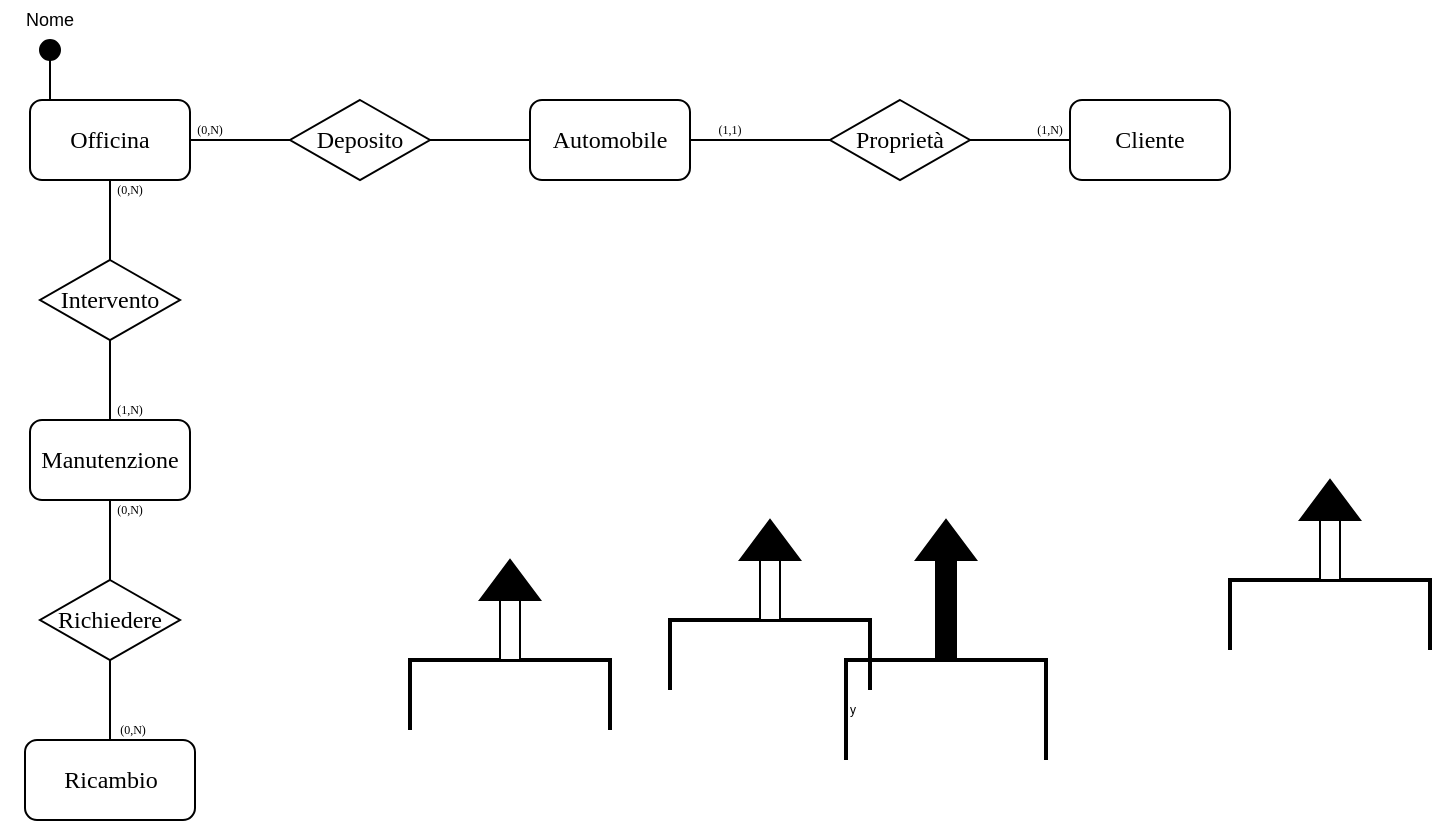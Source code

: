 <mxfile version="15.9.6" type="github">
  <diagram id="G7yL5y1kFzoK16CmTrRU" name="Page-1">
    <mxGraphModel dx="494" dy="265" grid="1" gridSize="10" guides="1" tooltips="1" connect="1" arrows="1" fold="1" page="1" pageScale="1" pageWidth="1169" pageHeight="827" math="0" shadow="0">
      <root>
        <mxCell id="0" />
        <mxCell id="1" parent="0" />
        <mxCell id="RjjjfV0tOFdyP_v_dHcj-1" value="Officina" style="rounded=1;whiteSpace=wrap;html=1;strokeColor=#000000;fillColor=#FFFFFF;gradientColor=none;fontFamily=Comic Sans MS;fontSize=12;" vertex="1" parent="1">
          <mxGeometry x="160" y="200" width="80" height="40" as="geometry" />
        </mxCell>
        <mxCell id="RjjjfV0tOFdyP_v_dHcj-2" value="Automobile" style="rounded=1;whiteSpace=wrap;html=1;strokeColor=#000000;fillColor=#FFFFFF;gradientColor=none;fontFamily=Comic Sans MS;" vertex="1" parent="1">
          <mxGeometry x="410" y="200" width="80" height="40" as="geometry" />
        </mxCell>
        <mxCell id="RjjjfV0tOFdyP_v_dHcj-3" value="Cliente" style="rounded=1;whiteSpace=wrap;html=1;strokeColor=#000000;fillColor=#FFFFFF;gradientColor=none;fontFamily=Comic Sans MS;" vertex="1" parent="1">
          <mxGeometry x="680" y="200" width="80" height="40" as="geometry" />
        </mxCell>
        <mxCell id="RjjjfV0tOFdyP_v_dHcj-5" value="Manutenzione" style="rounded=1;whiteSpace=wrap;html=1;strokeColor=#000000;fillColor=#FFFFFF;gradientColor=none;fontFamily=Comic Sans MS;" vertex="1" parent="1">
          <mxGeometry x="160" y="360" width="80" height="40" as="geometry" />
        </mxCell>
        <mxCell id="RjjjfV0tOFdyP_v_dHcj-6" value="Ricambio" style="rounded=1;whiteSpace=wrap;html=1;strokeColor=#000000;fillColor=#FFFFFF;gradientColor=none;fontFamily=Comic Sans MS;" vertex="1" parent="1">
          <mxGeometry x="157.5" y="520" width="85" height="40" as="geometry" />
        </mxCell>
        <mxCell id="RjjjfV0tOFdyP_v_dHcj-8" value="Intervento" style="rhombus;whiteSpace=wrap;html=1;fontFamily=Comic Sans MS;strokeColor=#000000;fillColor=#FFFFFF;gradientColor=none;" vertex="1" parent="1">
          <mxGeometry x="165" y="280" width="70" height="40" as="geometry" />
        </mxCell>
        <mxCell id="RjjjfV0tOFdyP_v_dHcj-9" value="Richiedere" style="rhombus;whiteSpace=wrap;html=1;fontFamily=Comic Sans MS;strokeColor=#000000;fillColor=#FFFFFF;gradientColor=none;" vertex="1" parent="1">
          <mxGeometry x="165" y="440" width="70" height="40" as="geometry" />
        </mxCell>
        <mxCell id="RjjjfV0tOFdyP_v_dHcj-10" value="Deposito" style="rhombus;whiteSpace=wrap;html=1;fontFamily=Comic Sans MS;strokeColor=#000000;fillColor=#FFFFFF;gradientColor=none;" vertex="1" parent="1">
          <mxGeometry x="290" y="200" width="70" height="40" as="geometry" />
        </mxCell>
        <mxCell id="RjjjfV0tOFdyP_v_dHcj-13" value="Proprietà" style="rhombus;whiteSpace=wrap;html=1;fontFamily=Comic Sans MS;strokeColor=#000000;fillColor=#FFFFFF;gradientColor=none;" vertex="1" parent="1">
          <mxGeometry x="560" y="200" width="70" height="40" as="geometry" />
        </mxCell>
        <mxCell id="RjjjfV0tOFdyP_v_dHcj-14" value="" style="endArrow=none;html=1;rounded=0;shadow=0;sketch=0;startSize=6;endSize=6;targetPerimeterSpacing=0;jumpStyle=none;jumpSize=6;entryX=0.5;entryY=1;entryDx=0;entryDy=0;exitX=0.5;exitY=0;exitDx=0;exitDy=0;" edge="1" parent="1" source="RjjjfV0tOFdyP_v_dHcj-8" target="RjjjfV0tOFdyP_v_dHcj-1">
          <mxGeometry width="50" height="50" relative="1" as="geometry">
            <mxPoint x="260" y="310" as="sourcePoint" />
            <mxPoint x="280" y="260" as="targetPoint" />
          </mxGeometry>
        </mxCell>
        <mxCell id="RjjjfV0tOFdyP_v_dHcj-15" value="" style="endArrow=none;html=1;rounded=0;shadow=0;sketch=0;startSize=6;endSize=6;targetPerimeterSpacing=0;jumpStyle=none;jumpSize=6;entryX=0.5;entryY=1;entryDx=0;entryDy=0;exitX=0.5;exitY=0;exitDx=0;exitDy=0;" edge="1" parent="1" source="RjjjfV0tOFdyP_v_dHcj-5" target="RjjjfV0tOFdyP_v_dHcj-8">
          <mxGeometry width="50" height="50" relative="1" as="geometry">
            <mxPoint x="240" y="380" as="sourcePoint" />
            <mxPoint x="240" y="320" as="targetPoint" />
          </mxGeometry>
        </mxCell>
        <mxCell id="RjjjfV0tOFdyP_v_dHcj-16" value="" style="endArrow=none;html=1;rounded=0;shadow=0;sketch=0;startSize=6;endSize=6;targetPerimeterSpacing=0;jumpStyle=none;jumpSize=6;entryX=0.5;entryY=1;entryDx=0;entryDy=0;exitX=0.5;exitY=0;exitDx=0;exitDy=0;" edge="1" parent="1" source="RjjjfV0tOFdyP_v_dHcj-9" target="RjjjfV0tOFdyP_v_dHcj-5">
          <mxGeometry width="50" height="50" relative="1" as="geometry">
            <mxPoint x="250" y="460" as="sourcePoint" />
            <mxPoint x="250" y="400" as="targetPoint" />
          </mxGeometry>
        </mxCell>
        <mxCell id="RjjjfV0tOFdyP_v_dHcj-17" value="" style="endArrow=none;html=1;rounded=0;shadow=0;sketch=0;startSize=6;endSize=6;targetPerimeterSpacing=0;jumpStyle=none;jumpSize=6;entryX=0.5;entryY=1;entryDx=0;entryDy=0;exitX=0.5;exitY=0;exitDx=0;exitDy=0;" edge="1" parent="1" source="RjjjfV0tOFdyP_v_dHcj-6" target="RjjjfV0tOFdyP_v_dHcj-9">
          <mxGeometry width="50" height="50" relative="1" as="geometry">
            <mxPoint x="250" y="540" as="sourcePoint" />
            <mxPoint x="250" y="480" as="targetPoint" />
          </mxGeometry>
        </mxCell>
        <mxCell id="RjjjfV0tOFdyP_v_dHcj-18" value="" style="endArrow=none;html=1;rounded=0;shadow=0;sketch=0;startSize=6;endSize=6;targetPerimeterSpacing=0;jumpStyle=none;jumpSize=6;entryX=1;entryY=0.5;entryDx=0;entryDy=0;" edge="1" parent="1" source="RjjjfV0tOFdyP_v_dHcj-10" target="RjjjfV0tOFdyP_v_dHcj-1">
          <mxGeometry width="50" height="50" relative="1" as="geometry">
            <mxPoint x="270" y="310" as="sourcePoint" />
            <mxPoint x="270" y="250" as="targetPoint" />
          </mxGeometry>
        </mxCell>
        <mxCell id="RjjjfV0tOFdyP_v_dHcj-19" value="" style="endArrow=none;html=1;rounded=0;shadow=0;sketch=0;startSize=6;endSize=6;targetPerimeterSpacing=0;jumpStyle=none;jumpSize=6;entryX=1;entryY=0.5;entryDx=0;entryDy=0;exitX=0;exitY=0.5;exitDx=0;exitDy=0;" edge="1" parent="1" source="RjjjfV0tOFdyP_v_dHcj-2" target="RjjjfV0tOFdyP_v_dHcj-10">
          <mxGeometry width="50" height="50" relative="1" as="geometry">
            <mxPoint x="330" y="340" as="sourcePoint" />
            <mxPoint x="330" y="280" as="targetPoint" />
          </mxGeometry>
        </mxCell>
        <mxCell id="RjjjfV0tOFdyP_v_dHcj-20" value="" style="endArrow=none;html=1;rounded=0;shadow=0;sketch=0;startSize=6;endSize=6;targetPerimeterSpacing=0;jumpStyle=none;jumpSize=6;entryX=1;entryY=0.5;entryDx=0;entryDy=0;exitX=0;exitY=0.5;exitDx=0;exitDy=0;" edge="1" parent="1" source="RjjjfV0tOFdyP_v_dHcj-13" target="RjjjfV0tOFdyP_v_dHcj-2">
          <mxGeometry width="50" height="50" relative="1" as="geometry">
            <mxPoint x="490" y="220" as="sourcePoint" />
            <mxPoint x="450" y="260" as="targetPoint" />
          </mxGeometry>
        </mxCell>
        <mxCell id="RjjjfV0tOFdyP_v_dHcj-23" value="" style="endArrow=none;html=1;rounded=0;shadow=0;sketch=0;startSize=6;endSize=6;targetPerimeterSpacing=0;jumpStyle=none;jumpSize=6;entryX=1;entryY=0.5;entryDx=0;entryDy=0;exitX=0;exitY=0.5;exitDx=0;exitDy=0;" edge="1" parent="1" source="RjjjfV0tOFdyP_v_dHcj-3" target="RjjjfV0tOFdyP_v_dHcj-13">
          <mxGeometry width="50" height="50" relative="1" as="geometry">
            <mxPoint x="710" y="340" as="sourcePoint" />
            <mxPoint x="710" y="280" as="targetPoint" />
          </mxGeometry>
        </mxCell>
        <mxCell id="RjjjfV0tOFdyP_v_dHcj-24" value="" style="endArrow=none;html=1;rounded=0;shadow=0;sketch=0;startSize=6;endSize=6;targetPerimeterSpacing=0;jumpStyle=none;jumpSize=6;fontFamily=Comic Sans MS;curved=1;entryX=0.5;entryY=1;entryDx=0;entryDy=0;" edge="1" target="RjjjfV0tOFdyP_v_dHcj-25" parent="1">
          <mxGeometry width="50" height="50" relative="1" as="geometry">
            <mxPoint x="170" y="200" as="sourcePoint" />
            <mxPoint x="169.94" y="170" as="targetPoint" />
          </mxGeometry>
        </mxCell>
        <mxCell id="RjjjfV0tOFdyP_v_dHcj-25" value="" style="ellipse;whiteSpace=wrap;html=1;aspect=fixed;fontFamily=Comic Sans MS;strokeColor=#000000;fillColor=#000000;gradientColor=none;" vertex="1" parent="1">
          <mxGeometry x="165" y="170" width="10" height="10" as="geometry" />
        </mxCell>
        <mxCell id="RjjjfV0tOFdyP_v_dHcj-26" value="Nome" style="text;html=1;strokeColor=none;fillColor=none;align=center;verticalAlign=middle;whiteSpace=wrap;rounded=0;fontSize=9;" vertex="1" parent="1">
          <mxGeometry x="145" y="150" width="50" height="20" as="geometry" />
        </mxCell>
        <mxCell id="RjjjfV0tOFdyP_v_dHcj-35" value="(1,N)&lt;br&gt;" style="text;html=1;strokeColor=none;fillColor=none;align=center;verticalAlign=middle;whiteSpace=wrap;rounded=0;fontFamily=Comic Sans MS;fontSize=6;" vertex="1" parent="1">
          <mxGeometry x="640" y="200" width="60" height="30" as="geometry" />
        </mxCell>
        <mxCell id="RjjjfV0tOFdyP_v_dHcj-37" value="(1,1)" style="text;html=1;strokeColor=none;fillColor=none;align=center;verticalAlign=middle;whiteSpace=wrap;rounded=0;fontFamily=Comic Sans MS;fontSize=6;" vertex="1" parent="1">
          <mxGeometry x="480" y="200" width="60" height="30" as="geometry" />
        </mxCell>
        <mxCell id="RjjjfV0tOFdyP_v_dHcj-39" value="(0,N)" style="text;html=1;strokeColor=none;fillColor=none;align=center;verticalAlign=middle;whiteSpace=wrap;rounded=0;fontFamily=Comic Sans MS;fontSize=6;" vertex="1" parent="1">
          <mxGeometry x="230" y="200" width="40" height="30" as="geometry" />
        </mxCell>
        <mxCell id="RjjjfV0tOFdyP_v_dHcj-40" value="(0,N)" style="text;html=1;strokeColor=none;fillColor=none;align=center;verticalAlign=middle;whiteSpace=wrap;rounded=0;fontFamily=Comic Sans MS;fontSize=6;" vertex="1" parent="1">
          <mxGeometry x="180" y="230" width="60" height="30" as="geometry" />
        </mxCell>
        <mxCell id="RjjjfV0tOFdyP_v_dHcj-41" value="(0,N)" style="text;html=1;strokeColor=none;fillColor=none;align=center;verticalAlign=middle;whiteSpace=wrap;rounded=0;fontFamily=Comic Sans MS;fontSize=6;" vertex="1" parent="1">
          <mxGeometry x="180" y="390" width="60" height="30" as="geometry" />
        </mxCell>
        <mxCell id="RjjjfV0tOFdyP_v_dHcj-42" value="(0,N)" style="text;html=1;strokeColor=none;fillColor=none;align=center;verticalAlign=middle;whiteSpace=wrap;rounded=0;fontFamily=Comic Sans MS;fontSize=6;" vertex="1" parent="1">
          <mxGeometry x="180" y="500" width="63" height="30" as="geometry" />
        </mxCell>
        <mxCell id="RjjjfV0tOFdyP_v_dHcj-43" value="(1,N)&lt;br&gt;" style="text;html=1;strokeColor=none;fillColor=none;align=center;verticalAlign=middle;whiteSpace=wrap;rounded=0;fontFamily=Comic Sans MS;fontSize=6;" vertex="1" parent="1">
          <mxGeometry x="180" y="340" width="60" height="30" as="geometry" />
        </mxCell>
        <mxCell id="RjjjfV0tOFdyP_v_dHcj-45" value="y" style="strokeWidth=2;html=1;shape=mxgraph.flowchart.annotation_1;align=left;pointerEvents=1;fillColor=#000000;gradientColor=none;direction=south;fontSize=6;" vertex="1" parent="1">
          <mxGeometry x="568" y="480" width="100" height="50" as="geometry" />
        </mxCell>
        <mxCell id="RjjjfV0tOFdyP_v_dHcj-46" value="" style="triangle;whiteSpace=wrap;html=1;strokeColor=#000000;fillColor=#000000;gradientColor=none;direction=north;fontSize=6;" vertex="1" parent="1">
          <mxGeometry x="603" y="410" width="30" height="20" as="geometry" />
        </mxCell>
        <mxCell id="RjjjfV0tOFdyP_v_dHcj-47" value="" style="rounded=0;whiteSpace=wrap;html=1;strokeColor=#000000;fillColor=#000000;gradientColor=none;direction=south;fontSize=6;" vertex="1" parent="1">
          <mxGeometry x="613" y="430" width="10" height="50" as="geometry" />
        </mxCell>
        <mxCell id="RjjjfV0tOFdyP_v_dHcj-49" value="" style="strokeWidth=2;html=1;shape=mxgraph.flowchart.annotation_1;align=left;pointerEvents=1;fillColor=#000000;gradientColor=none;direction=south;fontFamily=Comic Sans MS;fontSize=9;" vertex="1" parent="1">
          <mxGeometry x="480" y="460" width="100" height="35" as="geometry" />
        </mxCell>
        <mxCell id="RjjjfV0tOFdyP_v_dHcj-50" value="" style="triangle;whiteSpace=wrap;html=1;strokeColor=#000000;fillColor=#000000;gradientColor=none;direction=north;fontFamily=Comic Sans MS;fontSize=9;" vertex="1" parent="1">
          <mxGeometry x="515" y="410" width="30" height="20" as="geometry" />
        </mxCell>
        <mxCell id="RjjjfV0tOFdyP_v_dHcj-51" value="" style="rounded=0;whiteSpace=wrap;html=1;strokeColor=#000000;fillColor=#FFFFFF;gradientColor=none;direction=south;fontFamily=Comic Sans MS;fontSize=9;fontColor=#000000;" vertex="1" parent="1">
          <mxGeometry x="525" y="430" width="10" height="30" as="geometry" />
        </mxCell>
        <mxCell id="RjjjfV0tOFdyP_v_dHcj-55" value="" style="group" vertex="1" connectable="0" parent="1">
          <mxGeometry x="760" y="390" width="100" height="85" as="geometry" />
        </mxCell>
        <mxCell id="RjjjfV0tOFdyP_v_dHcj-52" value="" style="strokeWidth=2;html=1;shape=mxgraph.flowchart.annotation_1;align=left;pointerEvents=1;fillColor=#000000;gradientColor=none;direction=south;fontFamily=Comic Sans MS;fontSize=9;" vertex="1" parent="RjjjfV0tOFdyP_v_dHcj-55">
          <mxGeometry y="50" width="100" height="35" as="geometry" />
        </mxCell>
        <mxCell id="RjjjfV0tOFdyP_v_dHcj-53" value="" style="triangle;whiteSpace=wrap;html=1;strokeColor=#000000;fillColor=#000000;gradientColor=none;direction=north;fontFamily=Comic Sans MS;fontSize=9;" vertex="1" parent="RjjjfV0tOFdyP_v_dHcj-55">
          <mxGeometry x="35" width="30" height="20" as="geometry" />
        </mxCell>
        <mxCell id="RjjjfV0tOFdyP_v_dHcj-54" value="" style="rounded=0;whiteSpace=wrap;html=1;strokeColor=#000000;fillColor=#FFFFFF;gradientColor=none;direction=south;fontFamily=Comic Sans MS;fontSize=9;fontColor=#000000;" vertex="1" parent="RjjjfV0tOFdyP_v_dHcj-55">
          <mxGeometry x="45" y="20" width="10" height="30" as="geometry" />
        </mxCell>
        <mxCell id="RjjjfV0tOFdyP_v_dHcj-56" value="" style="group" vertex="1" connectable="0" parent="1">
          <mxGeometry x="350" y="430" width="100" height="85" as="geometry" />
        </mxCell>
        <mxCell id="RjjjfV0tOFdyP_v_dHcj-57" value="" style="strokeWidth=2;html=1;shape=mxgraph.flowchart.annotation_1;align=left;pointerEvents=1;fillColor=#000000;gradientColor=none;direction=south;fontFamily=Comic Sans MS;fontSize=9;" vertex="1" parent="RjjjfV0tOFdyP_v_dHcj-56">
          <mxGeometry y="50" width="100" height="35" as="geometry" />
        </mxCell>
        <mxCell id="RjjjfV0tOFdyP_v_dHcj-58" value="" style="triangle;whiteSpace=wrap;html=1;strokeColor=#000000;fillColor=#000000;gradientColor=none;direction=north;fontFamily=Comic Sans MS;fontSize=9;" vertex="1" parent="RjjjfV0tOFdyP_v_dHcj-56">
          <mxGeometry x="35" width="30" height="20" as="geometry" />
        </mxCell>
        <mxCell id="RjjjfV0tOFdyP_v_dHcj-59" value="" style="rounded=0;whiteSpace=wrap;html=1;strokeColor=#000000;fillColor=#FFFFFF;gradientColor=none;direction=south;fontFamily=Comic Sans MS;fontSize=9;fontColor=#000000;" vertex="1" parent="RjjjfV0tOFdyP_v_dHcj-56">
          <mxGeometry x="45" y="20" width="10" height="30.0" as="geometry" />
        </mxCell>
      </root>
    </mxGraphModel>
  </diagram>
</mxfile>
